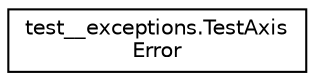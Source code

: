digraph "Graphical Class Hierarchy"
{
 // LATEX_PDF_SIZE
  edge [fontname="Helvetica",fontsize="10",labelfontname="Helvetica",labelfontsize="10"];
  node [fontname="Helvetica",fontsize="10",shape=record];
  rankdir="LR";
  Node0 [label="test__exceptions.TestAxis\lError",height=0.2,width=0.4,color="black", fillcolor="white", style="filled",URL="$classtest____exceptions_1_1TestAxisError.html",tooltip=" "];
}
